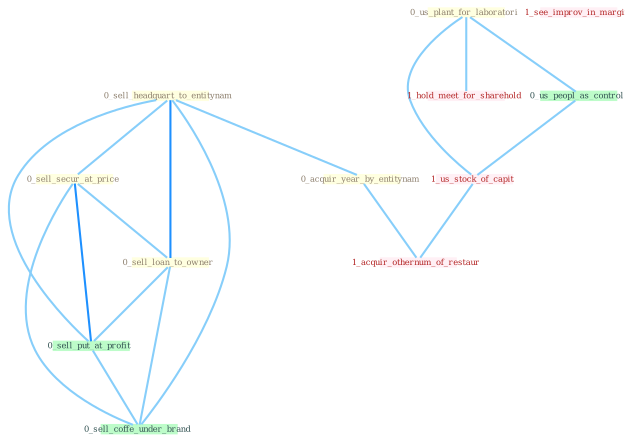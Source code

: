 Graph G{ 
    node
    [shape=polygon,style=filled,width=.5,height=.06,color="#BDFCC9",fixedsize=true,fontsize=4,
    fontcolor="#2f4f4f"];
    {node
    [color="#ffffe0", fontcolor="#8b7d6b"] "0_sell_headquart_to_entitynam " "0_us_plant_for_laboratori " "0_acquir_year_by_entitynam " "0_sell_secur_at_price " "0_sell_loan_to_owner "}
{node [color="#fff0f5", fontcolor="#b22222"] "1_us_stock_of_capit " "1_see_improv_in_margin " "1_hold_meet_for_sharehold " "1_acquir_othernum_of_restaur "}
edge [color="#B0E2FF"];

	"0_sell_headquart_to_entitynam " -- "0_acquir_year_by_entitynam " [w="1", color="#87cefa" ];
	"0_sell_headquart_to_entitynam " -- "0_sell_secur_at_price " [w="1", color="#87cefa" ];
	"0_sell_headquart_to_entitynam " -- "0_sell_loan_to_owner " [w="2", color="#1e90ff" , len=0.8];
	"0_sell_headquart_to_entitynam " -- "0_sell_put_at_profit " [w="1", color="#87cefa" ];
	"0_sell_headquart_to_entitynam " -- "0_sell_coffe_under_brand " [w="1", color="#87cefa" ];
	"0_us_plant_for_laboratori " -- "0_us_peopl_as_control " [w="1", color="#87cefa" ];
	"0_us_plant_for_laboratori " -- "1_us_stock_of_capit " [w="1", color="#87cefa" ];
	"0_us_plant_for_laboratori " -- "1_hold_meet_for_sharehold " [w="1", color="#87cefa" ];
	"0_acquir_year_by_entitynam " -- "1_acquir_othernum_of_restaur " [w="1", color="#87cefa" ];
	"0_sell_secur_at_price " -- "0_sell_loan_to_owner " [w="1", color="#87cefa" ];
	"0_sell_secur_at_price " -- "0_sell_put_at_profit " [w="2", color="#1e90ff" , len=0.8];
	"0_sell_secur_at_price " -- "0_sell_coffe_under_brand " [w="1", color="#87cefa" ];
	"0_sell_loan_to_owner " -- "0_sell_put_at_profit " [w="1", color="#87cefa" ];
	"0_sell_loan_to_owner " -- "0_sell_coffe_under_brand " [w="1", color="#87cefa" ];
	"0_us_peopl_as_control " -- "1_us_stock_of_capit " [w="1", color="#87cefa" ];
	"0_sell_put_at_profit " -- "0_sell_coffe_under_brand " [w="1", color="#87cefa" ];
	"1_us_stock_of_capit " -- "1_acquir_othernum_of_restaur " [w="1", color="#87cefa" ];
}